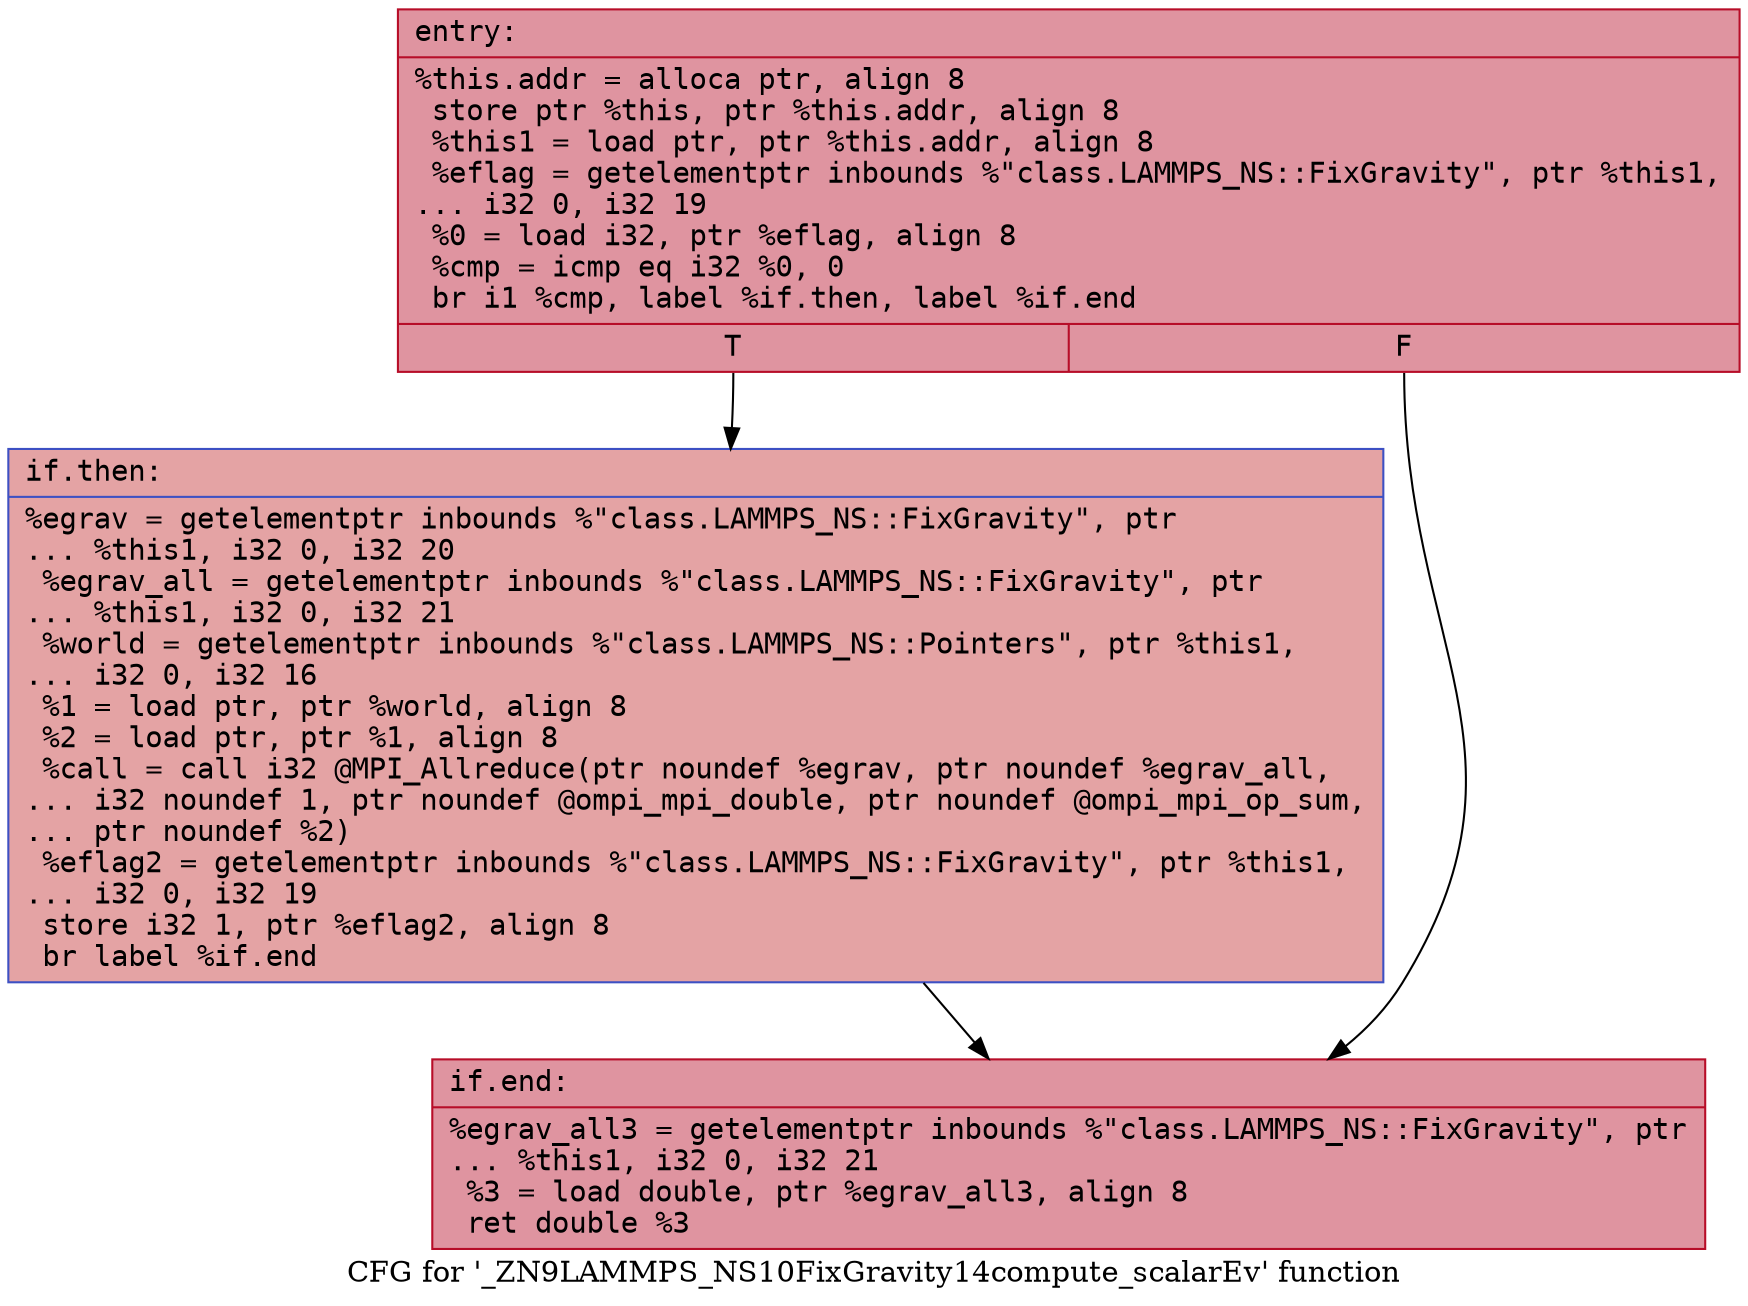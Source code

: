 digraph "CFG for '_ZN9LAMMPS_NS10FixGravity14compute_scalarEv' function" {
	label="CFG for '_ZN9LAMMPS_NS10FixGravity14compute_scalarEv' function";

	Node0x556d2fbe4f60 [shape=record,color="#b70d28ff", style=filled, fillcolor="#b70d2870" fontname="Courier",label="{entry:\l|  %this.addr = alloca ptr, align 8\l  store ptr %this, ptr %this.addr, align 8\l  %this1 = load ptr, ptr %this.addr, align 8\l  %eflag = getelementptr inbounds %\"class.LAMMPS_NS::FixGravity\", ptr %this1,\l... i32 0, i32 19\l  %0 = load i32, ptr %eflag, align 8\l  %cmp = icmp eq i32 %0, 0\l  br i1 %cmp, label %if.then, label %if.end\l|{<s0>T|<s1>F}}"];
	Node0x556d2fbe4f60:s0 -> Node0x556d2fbe2370[tooltip="entry -> if.then\nProbability 37.50%" ];
	Node0x556d2fbe4f60:s1 -> Node0x556d2fc88b90[tooltip="entry -> if.end\nProbability 62.50%" ];
	Node0x556d2fbe2370 [shape=record,color="#3d50c3ff", style=filled, fillcolor="#c32e3170" fontname="Courier",label="{if.then:\l|  %egrav = getelementptr inbounds %\"class.LAMMPS_NS::FixGravity\", ptr\l... %this1, i32 0, i32 20\l  %egrav_all = getelementptr inbounds %\"class.LAMMPS_NS::FixGravity\", ptr\l... %this1, i32 0, i32 21\l  %world = getelementptr inbounds %\"class.LAMMPS_NS::Pointers\", ptr %this1,\l... i32 0, i32 16\l  %1 = load ptr, ptr %world, align 8\l  %2 = load ptr, ptr %1, align 8\l  %call = call i32 @MPI_Allreduce(ptr noundef %egrav, ptr noundef %egrav_all,\l... i32 noundef 1, ptr noundef @ompi_mpi_double, ptr noundef @ompi_mpi_op_sum,\l... ptr noundef %2)\l  %eflag2 = getelementptr inbounds %\"class.LAMMPS_NS::FixGravity\", ptr %this1,\l... i32 0, i32 19\l  store i32 1, ptr %eflag2, align 8\l  br label %if.end\l}"];
	Node0x556d2fbe2370 -> Node0x556d2fc88b90[tooltip="if.then -> if.end\nProbability 100.00%" ];
	Node0x556d2fc88b90 [shape=record,color="#b70d28ff", style=filled, fillcolor="#b70d2870" fontname="Courier",label="{if.end:\l|  %egrav_all3 = getelementptr inbounds %\"class.LAMMPS_NS::FixGravity\", ptr\l... %this1, i32 0, i32 21\l  %3 = load double, ptr %egrav_all3, align 8\l  ret double %3\l}"];
}
